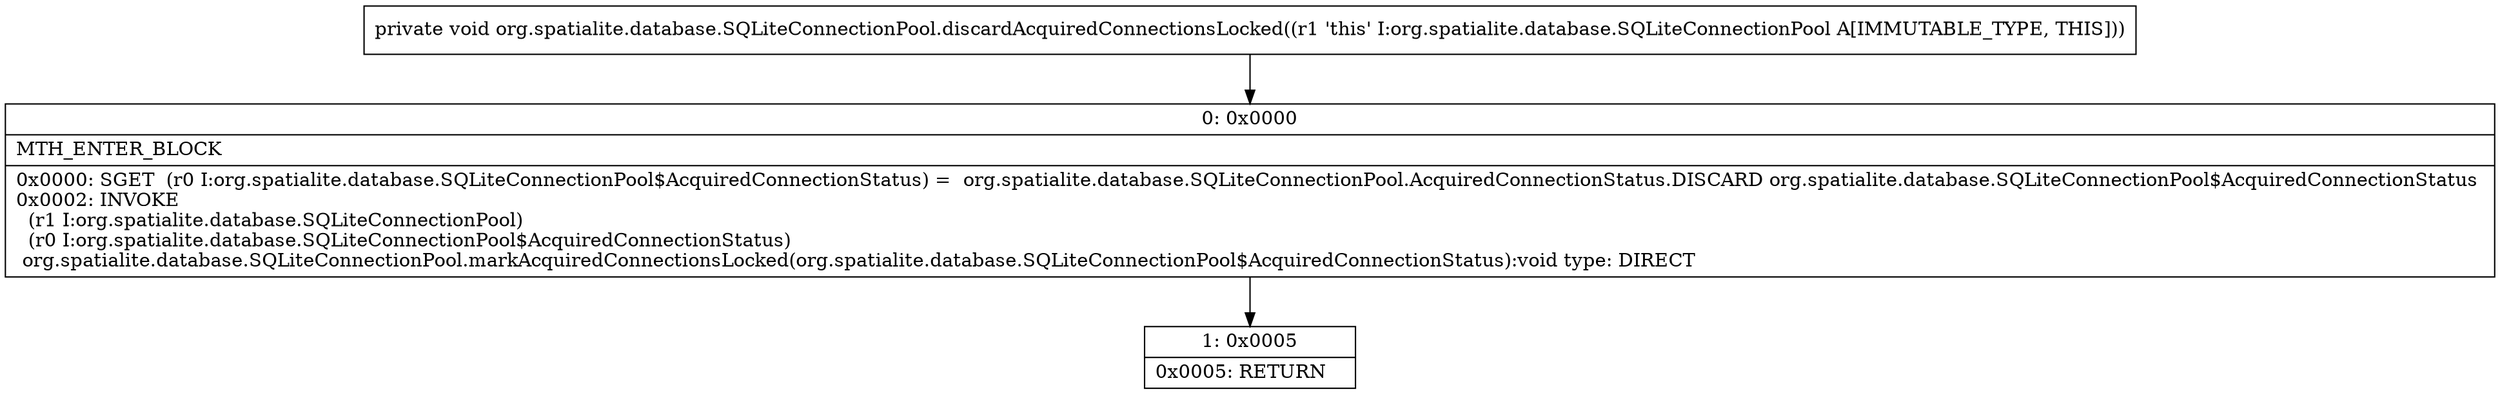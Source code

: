 digraph "CFG fororg.spatialite.database.SQLiteConnectionPool.discardAcquiredConnectionsLocked()V" {
Node_0 [shape=record,label="{0\:\ 0x0000|MTH_ENTER_BLOCK\l|0x0000: SGET  (r0 I:org.spatialite.database.SQLiteConnectionPool$AcquiredConnectionStatus) =  org.spatialite.database.SQLiteConnectionPool.AcquiredConnectionStatus.DISCARD org.spatialite.database.SQLiteConnectionPool$AcquiredConnectionStatus \l0x0002: INVOKE  \l  (r1 I:org.spatialite.database.SQLiteConnectionPool)\l  (r0 I:org.spatialite.database.SQLiteConnectionPool$AcquiredConnectionStatus)\l org.spatialite.database.SQLiteConnectionPool.markAcquiredConnectionsLocked(org.spatialite.database.SQLiteConnectionPool$AcquiredConnectionStatus):void type: DIRECT \l}"];
Node_1 [shape=record,label="{1\:\ 0x0005|0x0005: RETURN   \l}"];
MethodNode[shape=record,label="{private void org.spatialite.database.SQLiteConnectionPool.discardAcquiredConnectionsLocked((r1 'this' I:org.spatialite.database.SQLiteConnectionPool A[IMMUTABLE_TYPE, THIS])) }"];
MethodNode -> Node_0;
Node_0 -> Node_1;
}


